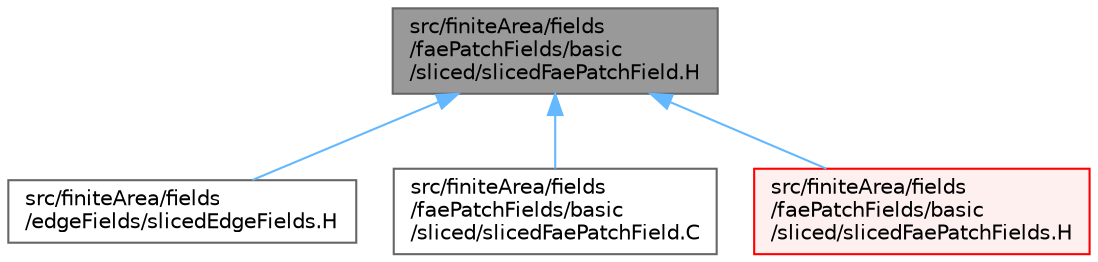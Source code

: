 digraph "src/finiteArea/fields/faePatchFields/basic/sliced/slicedFaePatchField.H"
{
 // LATEX_PDF_SIZE
  bgcolor="transparent";
  edge [fontname=Helvetica,fontsize=10,labelfontname=Helvetica,labelfontsize=10];
  node [fontname=Helvetica,fontsize=10,shape=box,height=0.2,width=0.4];
  Node1 [id="Node000001",label="src/finiteArea/fields\l/faePatchFields/basic\l/sliced/slicedFaePatchField.H",height=0.2,width=0.4,color="gray40", fillcolor="grey60", style="filled", fontcolor="black",tooltip=" "];
  Node1 -> Node2 [id="edge1_Node000001_Node000002",dir="back",color="steelblue1",style="solid",tooltip=" "];
  Node2 [id="Node000002",label="src/finiteArea/fields\l/edgeFields/slicedEdgeFields.H",height=0.2,width=0.4,color="grey40", fillcolor="white", style="filled",URL="$slicedEdgeFields_8H.html",tooltip=" "];
  Node1 -> Node3 [id="edge2_Node000001_Node000003",dir="back",color="steelblue1",style="solid",tooltip=" "];
  Node3 [id="Node000003",label="src/finiteArea/fields\l/faePatchFields/basic\l/sliced/slicedFaePatchField.C",height=0.2,width=0.4,color="grey40", fillcolor="white", style="filled",URL="$slicedFaePatchField_8C.html",tooltip=" "];
  Node1 -> Node4 [id="edge3_Node000001_Node000004",dir="back",color="steelblue1",style="solid",tooltip=" "];
  Node4 [id="Node000004",label="src/finiteArea/fields\l/faePatchFields/basic\l/sliced/slicedFaePatchFields.H",height=0.2,width=0.4,color="red", fillcolor="#FFF0F0", style="filled",URL="$slicedFaePatchFields_8H.html",tooltip=" "];
}
